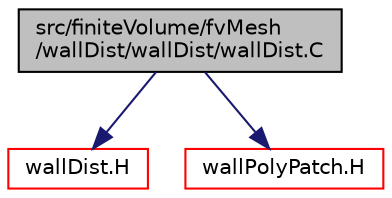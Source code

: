 digraph "src/finiteVolume/fvMesh/wallDist/wallDist/wallDist.C"
{
  bgcolor="transparent";
  edge [fontname="Helvetica",fontsize="10",labelfontname="Helvetica",labelfontsize="10"];
  node [fontname="Helvetica",fontsize="10",shape=record];
  Node0 [label="src/finiteVolume/fvMesh\l/wallDist/wallDist/wallDist.C",height=0.2,width=0.4,color="black", fillcolor="grey75", style="filled", fontcolor="black"];
  Node0 -> Node1 [color="midnightblue",fontsize="10",style="solid",fontname="Helvetica"];
  Node1 [label="wallDist.H",height=0.2,width=0.4,color="red",URL="$a03938.html"];
  Node0 -> Node326 [color="midnightblue",fontsize="10",style="solid",fontname="Helvetica"];
  Node326 [label="wallPolyPatch.H",height=0.2,width=0.4,color="red",URL="$a12515.html"];
}
